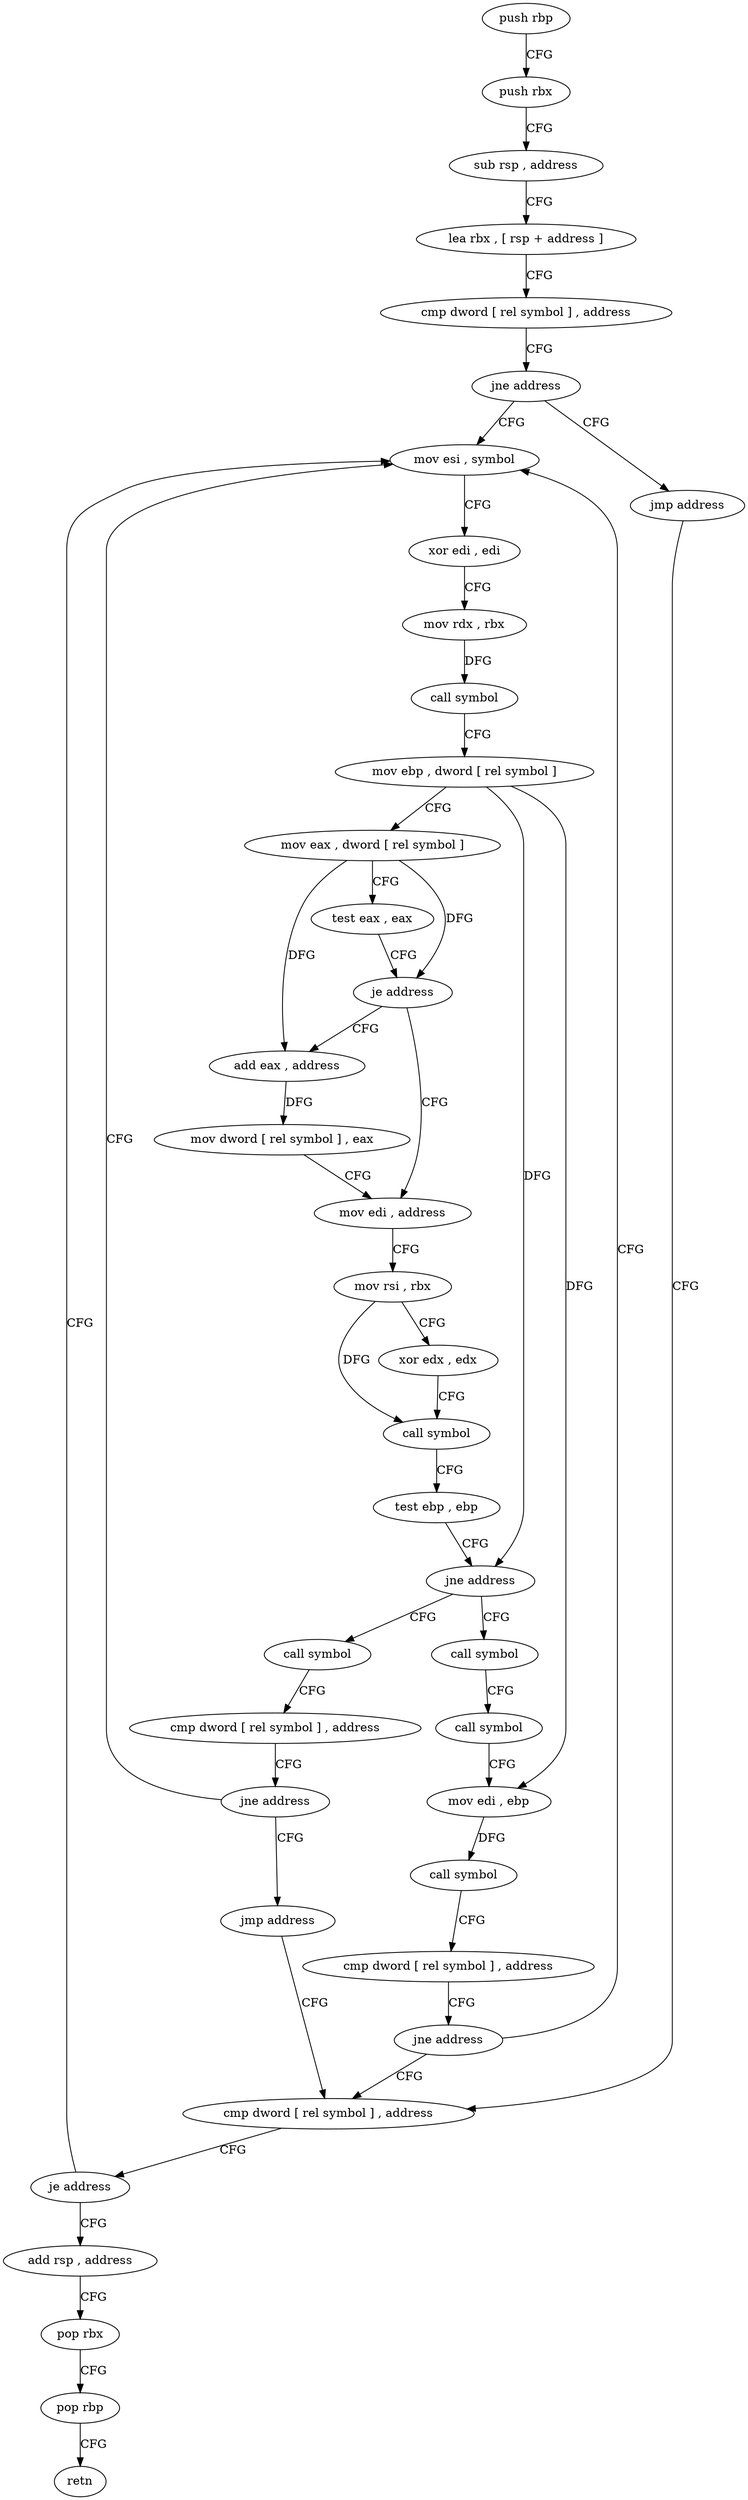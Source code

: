 digraph "func" {
"4211440" [label = "push rbp" ]
"4211441" [label = "push rbx" ]
"4211442" [label = "sub rsp , address" ]
"4211449" [label = "lea rbx , [ rsp + address ]" ]
"4211454" [label = "cmp dword [ rel symbol ] , address" ]
"4211461" [label = "jne address" ]
"4211507" [label = "mov esi , symbol" ]
"4211463" [label = "jmp address" ]
"4211512" [label = "xor edi , edi" ]
"4211514" [label = "mov rdx , rbx" ]
"4211517" [label = "call symbol" ]
"4211522" [label = "mov ebp , dword [ rel symbol ]" ]
"4211528" [label = "mov eax , dword [ rel symbol ]" ]
"4211534" [label = "test eax , eax" ]
"4211536" [label = "je address" ]
"4211547" [label = "mov edi , address" ]
"4211538" [label = "add eax , address" ]
"4211498" [label = "cmp dword [ rel symbol ] , address" ]
"4211552" [label = "mov rsi , rbx" ]
"4211555" [label = "xor edx , edx" ]
"4211557" [label = "call symbol" ]
"4211562" [label = "test ebp , ebp" ]
"4211564" [label = "jne address" ]
"4211472" [label = "call symbol" ]
"4211566" [label = "call symbol" ]
"4211541" [label = "mov dword [ rel symbol ] , eax" ]
"4211505" [label = "je address" ]
"4211582" [label = "add rsp , address" ]
"4211477" [label = "call symbol" ]
"4211482" [label = "mov edi , ebp" ]
"4211484" [label = "call symbol" ]
"4211489" [label = "cmp dword [ rel symbol ] , address" ]
"4211496" [label = "jne address" ]
"4211571" [label = "cmp dword [ rel symbol ] , address" ]
"4211578" [label = "jne address" ]
"4211580" [label = "jmp address" ]
"4211589" [label = "pop rbx" ]
"4211590" [label = "pop rbp" ]
"4211591" [label = "retn" ]
"4211440" -> "4211441" [ label = "CFG" ]
"4211441" -> "4211442" [ label = "CFG" ]
"4211442" -> "4211449" [ label = "CFG" ]
"4211449" -> "4211454" [ label = "CFG" ]
"4211454" -> "4211461" [ label = "CFG" ]
"4211461" -> "4211507" [ label = "CFG" ]
"4211461" -> "4211463" [ label = "CFG" ]
"4211507" -> "4211512" [ label = "CFG" ]
"4211463" -> "4211498" [ label = "CFG" ]
"4211512" -> "4211514" [ label = "CFG" ]
"4211514" -> "4211517" [ label = "DFG" ]
"4211517" -> "4211522" [ label = "CFG" ]
"4211522" -> "4211528" [ label = "CFG" ]
"4211522" -> "4211564" [ label = "DFG" ]
"4211522" -> "4211482" [ label = "DFG" ]
"4211528" -> "4211534" [ label = "CFG" ]
"4211528" -> "4211536" [ label = "DFG" ]
"4211528" -> "4211538" [ label = "DFG" ]
"4211534" -> "4211536" [ label = "CFG" ]
"4211536" -> "4211547" [ label = "CFG" ]
"4211536" -> "4211538" [ label = "CFG" ]
"4211547" -> "4211552" [ label = "CFG" ]
"4211538" -> "4211541" [ label = "DFG" ]
"4211498" -> "4211505" [ label = "CFG" ]
"4211552" -> "4211555" [ label = "CFG" ]
"4211552" -> "4211557" [ label = "DFG" ]
"4211555" -> "4211557" [ label = "CFG" ]
"4211557" -> "4211562" [ label = "CFG" ]
"4211562" -> "4211564" [ label = "CFG" ]
"4211564" -> "4211472" [ label = "CFG" ]
"4211564" -> "4211566" [ label = "CFG" ]
"4211472" -> "4211477" [ label = "CFG" ]
"4211566" -> "4211571" [ label = "CFG" ]
"4211541" -> "4211547" [ label = "CFG" ]
"4211505" -> "4211582" [ label = "CFG" ]
"4211505" -> "4211507" [ label = "CFG" ]
"4211582" -> "4211589" [ label = "CFG" ]
"4211477" -> "4211482" [ label = "CFG" ]
"4211482" -> "4211484" [ label = "DFG" ]
"4211484" -> "4211489" [ label = "CFG" ]
"4211489" -> "4211496" [ label = "CFG" ]
"4211496" -> "4211507" [ label = "CFG" ]
"4211496" -> "4211498" [ label = "CFG" ]
"4211571" -> "4211578" [ label = "CFG" ]
"4211578" -> "4211507" [ label = "CFG" ]
"4211578" -> "4211580" [ label = "CFG" ]
"4211580" -> "4211498" [ label = "CFG" ]
"4211589" -> "4211590" [ label = "CFG" ]
"4211590" -> "4211591" [ label = "CFG" ]
}
